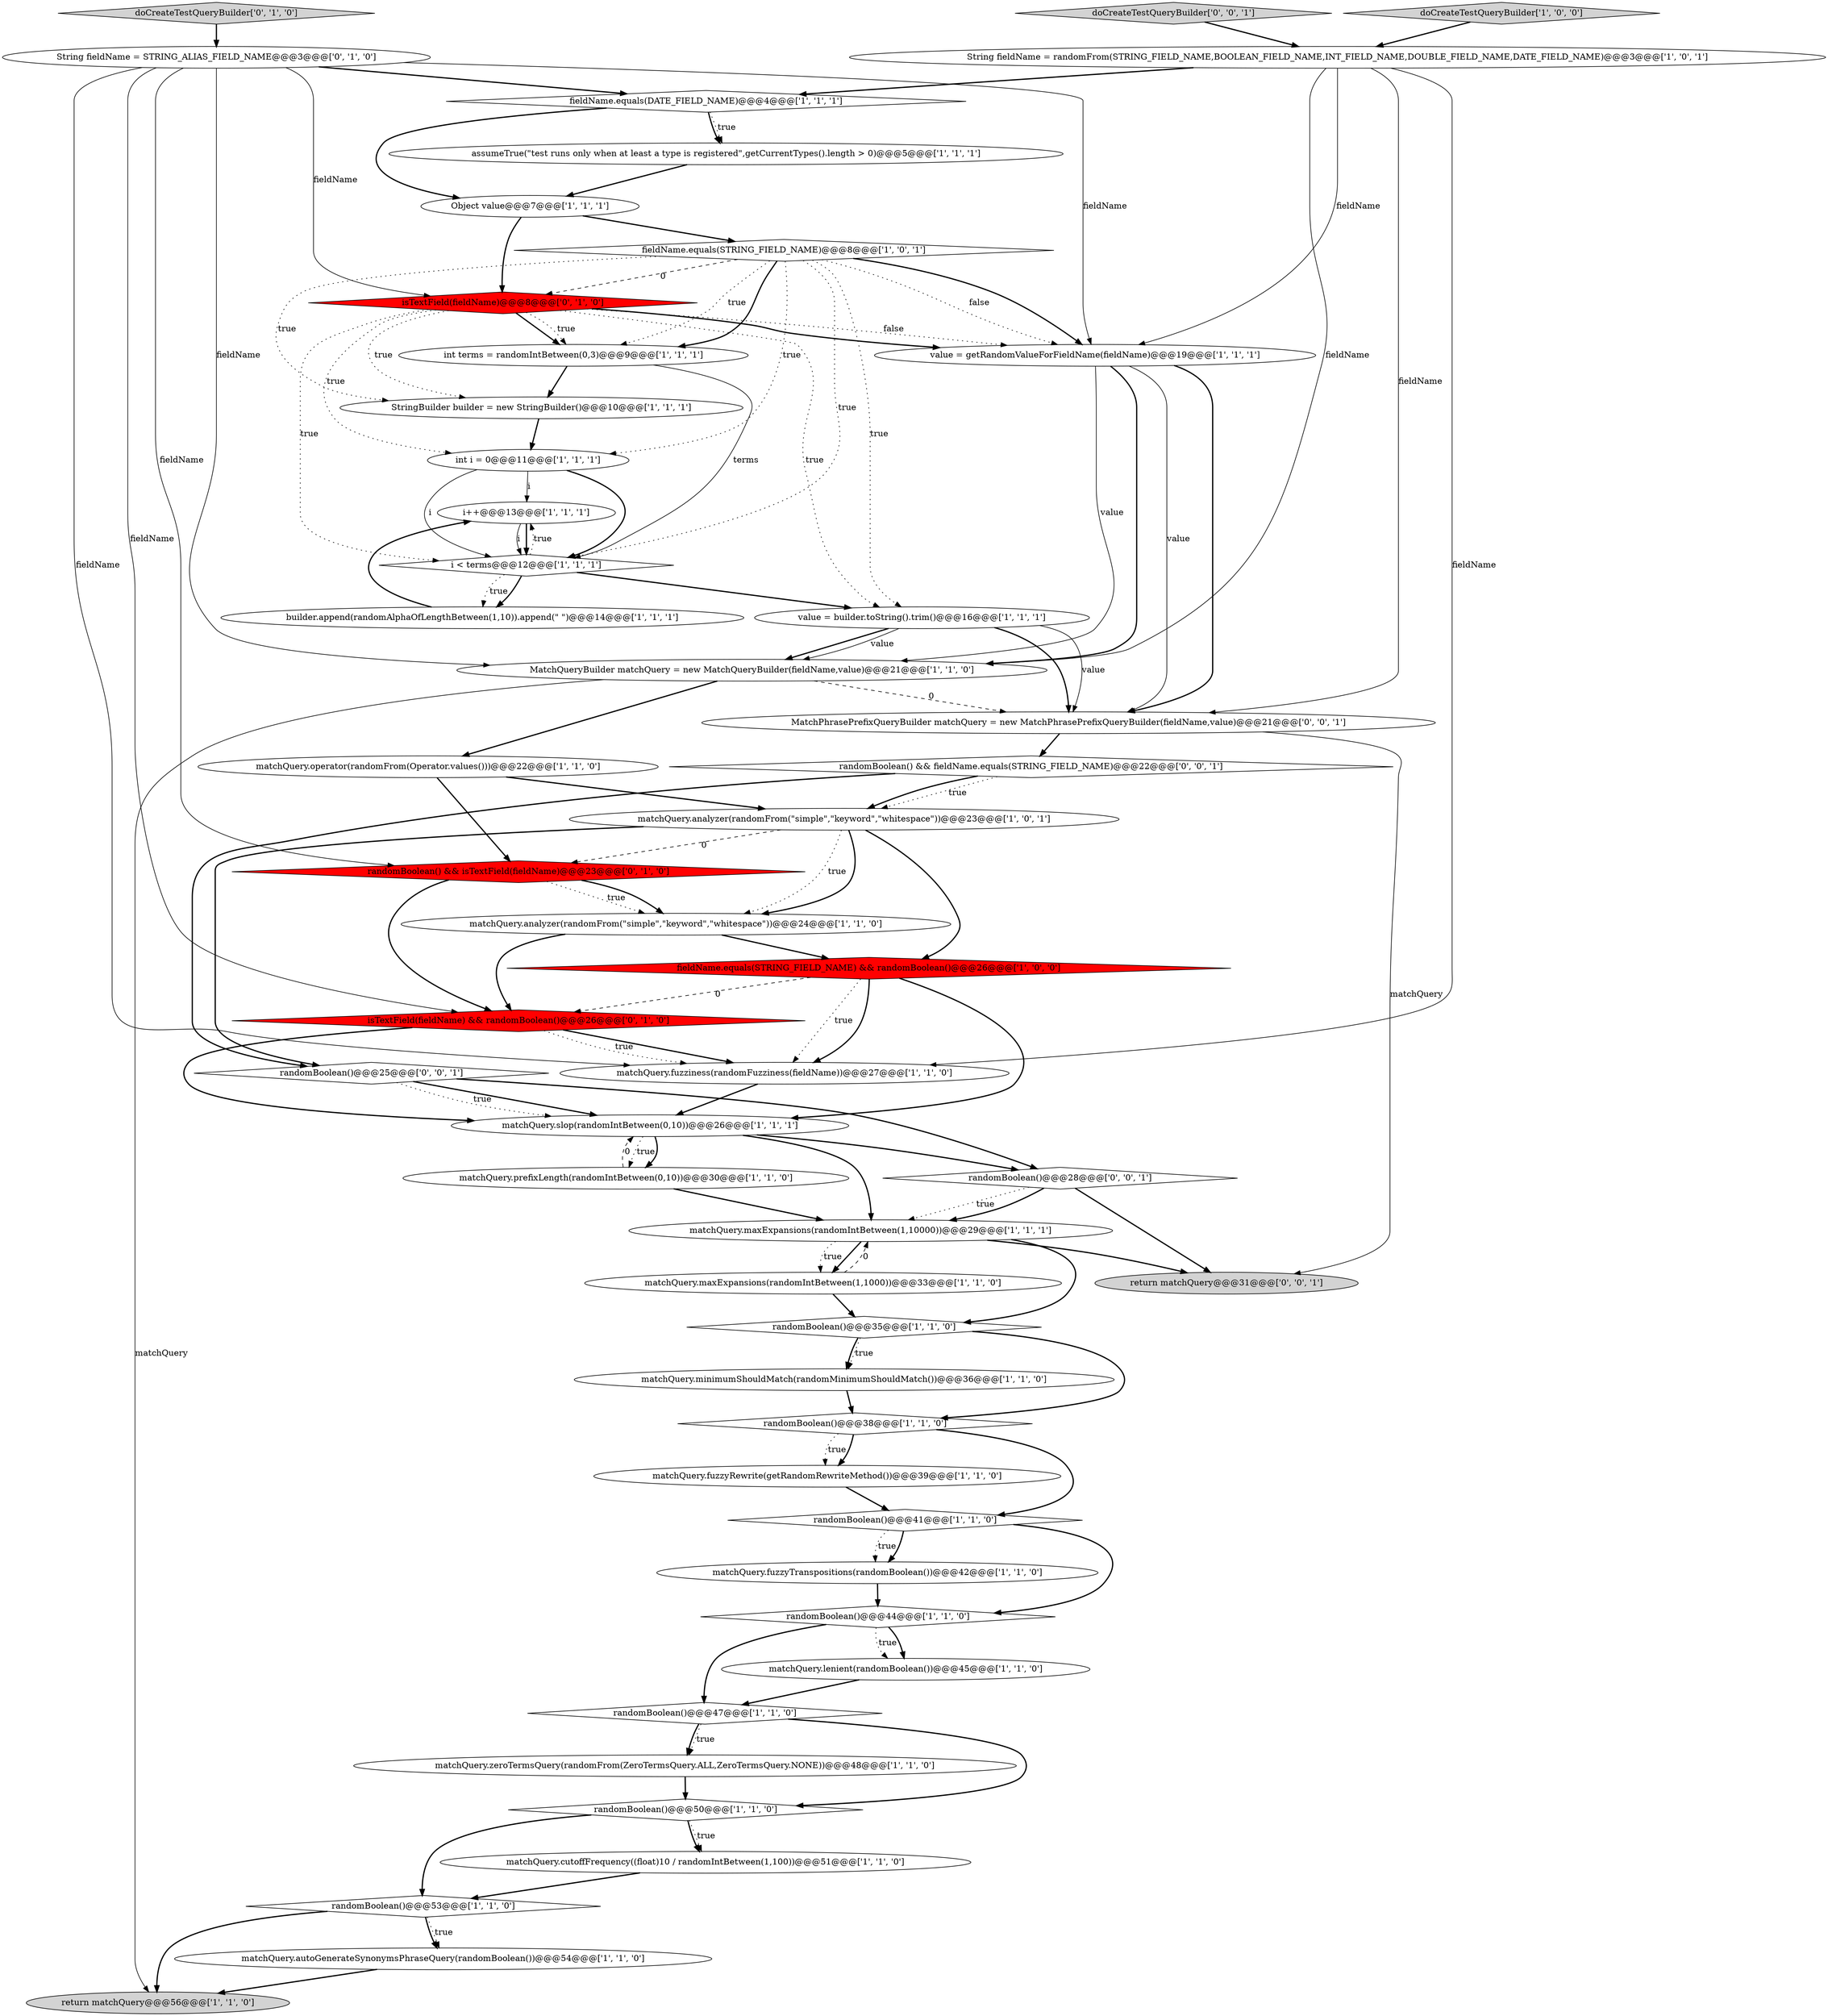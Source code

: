 digraph {
14 [style = filled, label = "fieldName.equals(STRING_FIELD_NAME)@@@8@@@['1', '0', '1']", fillcolor = white, shape = diamond image = "AAA0AAABBB1BBB"];
30 [style = filled, label = "randomBoolean()@@@35@@@['1', '1', '0']", fillcolor = white, shape = diamond image = "AAA0AAABBB1BBB"];
40 [style = filled, label = "randomBoolean() && isTextField(fieldName)@@@23@@@['0', '1', '0']", fillcolor = red, shape = diamond image = "AAA1AAABBB2BBB"];
49 [style = filled, label = "randomBoolean()@@@25@@@['0', '0', '1']", fillcolor = white, shape = diamond image = "AAA0AAABBB3BBB"];
32 [style = filled, label = "MatchQueryBuilder matchQuery = new MatchQueryBuilder(fieldName,value)@@@21@@@['1', '1', '0']", fillcolor = white, shape = ellipse image = "AAA0AAABBB1BBB"];
48 [style = filled, label = "MatchPhrasePrefixQueryBuilder matchQuery = new MatchPhrasePrefixQueryBuilder(fieldName,value)@@@21@@@['0', '0', '1']", fillcolor = white, shape = ellipse image = "AAA0AAABBB3BBB"];
7 [style = filled, label = "return matchQuery@@@56@@@['1', '1', '0']", fillcolor = lightgray, shape = ellipse image = "AAA0AAABBB1BBB"];
20 [style = filled, label = "builder.append(randomAlphaOfLengthBetween(1,10)).append(\" \")@@@14@@@['1', '1', '1']", fillcolor = white, shape = ellipse image = "AAA0AAABBB1BBB"];
4 [style = filled, label = "randomBoolean()@@@53@@@['1', '1', '0']", fillcolor = white, shape = diamond image = "AAA0AAABBB1BBB"];
41 [style = filled, label = "String fieldName = STRING_ALIAS_FIELD_NAME@@@3@@@['0', '1', '0']", fillcolor = white, shape = ellipse image = "AAA0AAABBB2BBB"];
45 [style = filled, label = "doCreateTestQueryBuilder['0', '0', '1']", fillcolor = lightgray, shape = diamond image = "AAA0AAABBB3BBB"];
23 [style = filled, label = "matchQuery.fuzzyTranspositions(randomBoolean())@@@42@@@['1', '1', '0']", fillcolor = white, shape = ellipse image = "AAA0AAABBB1BBB"];
42 [style = filled, label = "doCreateTestQueryBuilder['0', '1', '0']", fillcolor = lightgray, shape = diamond image = "AAA0AAABBB2BBB"];
47 [style = filled, label = "return matchQuery@@@31@@@['0', '0', '1']", fillcolor = lightgray, shape = ellipse image = "AAA0AAABBB3BBB"];
15 [style = filled, label = "doCreateTestQueryBuilder['1', '0', '0']", fillcolor = lightgray, shape = diamond image = "AAA0AAABBB1BBB"];
34 [style = filled, label = "String fieldName = randomFrom(STRING_FIELD_NAME,BOOLEAN_FIELD_NAME,INT_FIELD_NAME,DOUBLE_FIELD_NAME,DATE_FIELD_NAME)@@@3@@@['1', '0', '1']", fillcolor = white, shape = ellipse image = "AAA0AAABBB1BBB"];
28 [style = filled, label = "int terms = randomIntBetween(0,3)@@@9@@@['1', '1', '1']", fillcolor = white, shape = ellipse image = "AAA0AAABBB1BBB"];
26 [style = filled, label = "matchQuery.analyzer(randomFrom(\"simple\",\"keyword\",\"whitespace\"))@@@23@@@['1', '0', '1']", fillcolor = white, shape = ellipse image = "AAA0AAABBB1BBB"];
27 [style = filled, label = "assumeTrue(\"test runs only when at least a type is registered\",getCurrentTypes().length > 0)@@@5@@@['1', '1', '1']", fillcolor = white, shape = ellipse image = "AAA0AAABBB1BBB"];
43 [style = filled, label = "isTextField(fieldName) && randomBoolean()@@@26@@@['0', '1', '0']", fillcolor = red, shape = diamond image = "AAA1AAABBB2BBB"];
29 [style = filled, label = "int i = 0@@@11@@@['1', '1', '1']", fillcolor = white, shape = ellipse image = "AAA0AAABBB1BBB"];
3 [style = filled, label = "matchQuery.fuzziness(randomFuzziness(fieldName))@@@27@@@['1', '1', '0']", fillcolor = white, shape = ellipse image = "AAA0AAABBB1BBB"];
16 [style = filled, label = "matchQuery.cutoffFrequency((float)10 / randomIntBetween(1,100))@@@51@@@['1', '1', '0']", fillcolor = white, shape = ellipse image = "AAA0AAABBB1BBB"];
9 [style = filled, label = "randomBoolean()@@@44@@@['1', '1', '0']", fillcolor = white, shape = diamond image = "AAA0AAABBB1BBB"];
1 [style = filled, label = "fieldName.equals(DATE_FIELD_NAME)@@@4@@@['1', '1', '1']", fillcolor = white, shape = diamond image = "AAA0AAABBB1BBB"];
38 [style = filled, label = "matchQuery.zeroTermsQuery(randomFrom(ZeroTermsQuery.ALL,ZeroTermsQuery.NONE))@@@48@@@['1', '1', '0']", fillcolor = white, shape = ellipse image = "AAA0AAABBB1BBB"];
13 [style = filled, label = "matchQuery.minimumShouldMatch(randomMinimumShouldMatch())@@@36@@@['1', '1', '0']", fillcolor = white, shape = ellipse image = "AAA0AAABBB1BBB"];
46 [style = filled, label = "randomBoolean() && fieldName.equals(STRING_FIELD_NAME)@@@22@@@['0', '0', '1']", fillcolor = white, shape = diamond image = "AAA0AAABBB3BBB"];
2 [style = filled, label = "i++@@@13@@@['1', '1', '1']", fillcolor = white, shape = ellipse image = "AAA0AAABBB1BBB"];
19 [style = filled, label = "randomBoolean()@@@50@@@['1', '1', '0']", fillcolor = white, shape = diamond image = "AAA0AAABBB1BBB"];
0 [style = filled, label = "matchQuery.slop(randomIntBetween(0,10))@@@26@@@['1', '1', '1']", fillcolor = white, shape = ellipse image = "AAA0AAABBB1BBB"];
44 [style = filled, label = "randomBoolean()@@@28@@@['0', '0', '1']", fillcolor = white, shape = diamond image = "AAA0AAABBB3BBB"];
22 [style = filled, label = "matchQuery.maxExpansions(randomIntBetween(1,1000))@@@33@@@['1', '1', '0']", fillcolor = white, shape = ellipse image = "AAA0AAABBB1BBB"];
21 [style = filled, label = "Object value@@@7@@@['1', '1', '1']", fillcolor = white, shape = ellipse image = "AAA0AAABBB1BBB"];
24 [style = filled, label = "matchQuery.maxExpansions(randomIntBetween(1,10000))@@@29@@@['1', '1', '1']", fillcolor = white, shape = ellipse image = "AAA0AAABBB1BBB"];
35 [style = filled, label = "randomBoolean()@@@47@@@['1', '1', '0']", fillcolor = white, shape = diamond image = "AAA0AAABBB1BBB"];
5 [style = filled, label = "StringBuilder builder = new StringBuilder()@@@10@@@['1', '1', '1']", fillcolor = white, shape = ellipse image = "AAA0AAABBB1BBB"];
8 [style = filled, label = "matchQuery.analyzer(randomFrom(\"simple\",\"keyword\",\"whitespace\"))@@@24@@@['1', '1', '0']", fillcolor = white, shape = ellipse image = "AAA0AAABBB1BBB"];
39 [style = filled, label = "isTextField(fieldName)@@@8@@@['0', '1', '0']", fillcolor = red, shape = diamond image = "AAA1AAABBB2BBB"];
17 [style = filled, label = "value = getRandomValueForFieldName(fieldName)@@@19@@@['1', '1', '1']", fillcolor = white, shape = ellipse image = "AAA0AAABBB1BBB"];
6 [style = filled, label = "value = builder.toString().trim()@@@16@@@['1', '1', '1']", fillcolor = white, shape = ellipse image = "AAA0AAABBB1BBB"];
33 [style = filled, label = "matchQuery.operator(randomFrom(Operator.values()))@@@22@@@['1', '1', '0']", fillcolor = white, shape = ellipse image = "AAA0AAABBB1BBB"];
36 [style = filled, label = "matchQuery.fuzzyRewrite(getRandomRewriteMethod())@@@39@@@['1', '1', '0']", fillcolor = white, shape = ellipse image = "AAA0AAABBB1BBB"];
10 [style = filled, label = "fieldName.equals(STRING_FIELD_NAME) && randomBoolean()@@@26@@@['1', '0', '0']", fillcolor = red, shape = diamond image = "AAA1AAABBB1BBB"];
12 [style = filled, label = "randomBoolean()@@@41@@@['1', '1', '0']", fillcolor = white, shape = diamond image = "AAA0AAABBB1BBB"];
25 [style = filled, label = "matchQuery.prefixLength(randomIntBetween(0,10))@@@30@@@['1', '1', '0']", fillcolor = white, shape = ellipse image = "AAA0AAABBB1BBB"];
31 [style = filled, label = "matchQuery.lenient(randomBoolean())@@@45@@@['1', '1', '0']", fillcolor = white, shape = ellipse image = "AAA0AAABBB1BBB"];
37 [style = filled, label = "i < terms@@@12@@@['1', '1', '1']", fillcolor = white, shape = diamond image = "AAA0AAABBB1BBB"];
18 [style = filled, label = "randomBoolean()@@@38@@@['1', '1', '0']", fillcolor = white, shape = diamond image = "AAA0AAABBB1BBB"];
11 [style = filled, label = "matchQuery.autoGenerateSynonymsPhraseQuery(randomBoolean())@@@54@@@['1', '1', '0']", fillcolor = white, shape = ellipse image = "AAA0AAABBB1BBB"];
8->10 [style = bold, label=""];
14->17 [style = dotted, label="false"];
42->41 [style = bold, label=""];
30->13 [style = bold, label=""];
26->10 [style = bold, label=""];
1->27 [style = bold, label=""];
10->3 [style = dotted, label="true"];
14->17 [style = bold, label=""];
14->28 [style = bold, label=""];
44->24 [style = dotted, label="true"];
36->12 [style = bold, label=""];
49->0 [style = bold, label=""];
41->32 [style = solid, label="fieldName"];
12->9 [style = bold, label=""];
30->18 [style = bold, label=""];
0->25 [style = dotted, label="true"];
9->35 [style = bold, label=""];
22->30 [style = bold, label=""];
24->30 [style = bold, label=""];
43->3 [style = bold, label=""];
31->35 [style = bold, label=""];
41->39 [style = solid, label="fieldName"];
0->25 [style = bold, label=""];
1->21 [style = bold, label=""];
0->24 [style = bold, label=""];
43->0 [style = bold, label=""];
39->5 [style = dotted, label="true"];
34->17 [style = solid, label="fieldName"];
35->38 [style = bold, label=""];
44->47 [style = bold, label=""];
1->27 [style = dotted, label="true"];
39->17 [style = dotted, label="false"];
6->32 [style = bold, label=""];
5->29 [style = bold, label=""];
28->5 [style = bold, label=""];
15->34 [style = bold, label=""];
41->17 [style = solid, label="fieldName"];
12->23 [style = dotted, label="true"];
18->12 [style = bold, label=""];
26->49 [style = bold, label=""];
9->31 [style = dotted, label="true"];
17->48 [style = solid, label="value"];
35->38 [style = dotted, label="true"];
40->8 [style = dotted, label="true"];
24->47 [style = bold, label=""];
3->0 [style = bold, label=""];
29->2 [style = solid, label="i"];
39->29 [style = dotted, label="true"];
2->37 [style = solid, label="i"];
25->24 [style = bold, label=""];
29->37 [style = solid, label="i"];
48->47 [style = solid, label="matchQuery"];
14->37 [style = dotted, label="true"];
24->22 [style = dotted, label="true"];
28->37 [style = solid, label="terms"];
10->0 [style = bold, label=""];
37->20 [style = dotted, label="true"];
0->44 [style = bold, label=""];
41->40 [style = solid, label="fieldName"];
10->43 [style = dashed, label="0"];
32->48 [style = dashed, label="0"];
6->32 [style = solid, label="value"];
26->40 [style = dashed, label="0"];
6->48 [style = solid, label="value"];
13->18 [style = bold, label=""];
6->48 [style = bold, label=""];
32->7 [style = solid, label="matchQuery"];
26->8 [style = dotted, label="true"];
34->3 [style = solid, label="fieldName"];
41->3 [style = solid, label="fieldName"];
9->31 [style = bold, label=""];
49->44 [style = bold, label=""];
18->36 [style = dotted, label="true"];
4->11 [style = dotted, label="true"];
14->39 [style = dashed, label="0"];
34->48 [style = solid, label="fieldName"];
26->8 [style = bold, label=""];
25->0 [style = dashed, label="0"];
29->37 [style = bold, label=""];
32->33 [style = bold, label=""];
4->7 [style = bold, label=""];
38->19 [style = bold, label=""];
33->26 [style = bold, label=""];
19->16 [style = bold, label=""];
22->24 [style = dashed, label="0"];
48->46 [style = bold, label=""];
39->37 [style = dotted, label="true"];
14->5 [style = dotted, label="true"];
34->32 [style = solid, label="fieldName"];
30->13 [style = dotted, label="true"];
21->39 [style = bold, label=""];
14->28 [style = dotted, label="true"];
39->17 [style = bold, label=""];
43->3 [style = dotted, label="true"];
40->43 [style = bold, label=""];
16->4 [style = bold, label=""];
44->24 [style = bold, label=""];
27->21 [style = bold, label=""];
21->14 [style = bold, label=""];
14->6 [style = dotted, label="true"];
39->6 [style = dotted, label="true"];
34->1 [style = bold, label=""];
46->49 [style = bold, label=""];
35->19 [style = bold, label=""];
37->20 [style = bold, label=""];
10->3 [style = bold, label=""];
18->36 [style = bold, label=""];
8->43 [style = bold, label=""];
17->32 [style = bold, label=""];
41->1 [style = bold, label=""];
37->6 [style = bold, label=""];
24->22 [style = bold, label=""];
39->28 [style = bold, label=""];
41->43 [style = solid, label="fieldName"];
20->2 [style = bold, label=""];
46->26 [style = dotted, label="true"];
46->26 [style = bold, label=""];
33->40 [style = bold, label=""];
17->48 [style = bold, label=""];
19->16 [style = dotted, label="true"];
14->29 [style = dotted, label="true"];
39->28 [style = dotted, label="true"];
12->23 [style = bold, label=""];
19->4 [style = bold, label=""];
2->37 [style = bold, label=""];
4->11 [style = bold, label=""];
37->2 [style = dotted, label="true"];
17->32 [style = solid, label="value"];
23->9 [style = bold, label=""];
49->0 [style = dotted, label="true"];
45->34 [style = bold, label=""];
11->7 [style = bold, label=""];
40->8 [style = bold, label=""];
}
